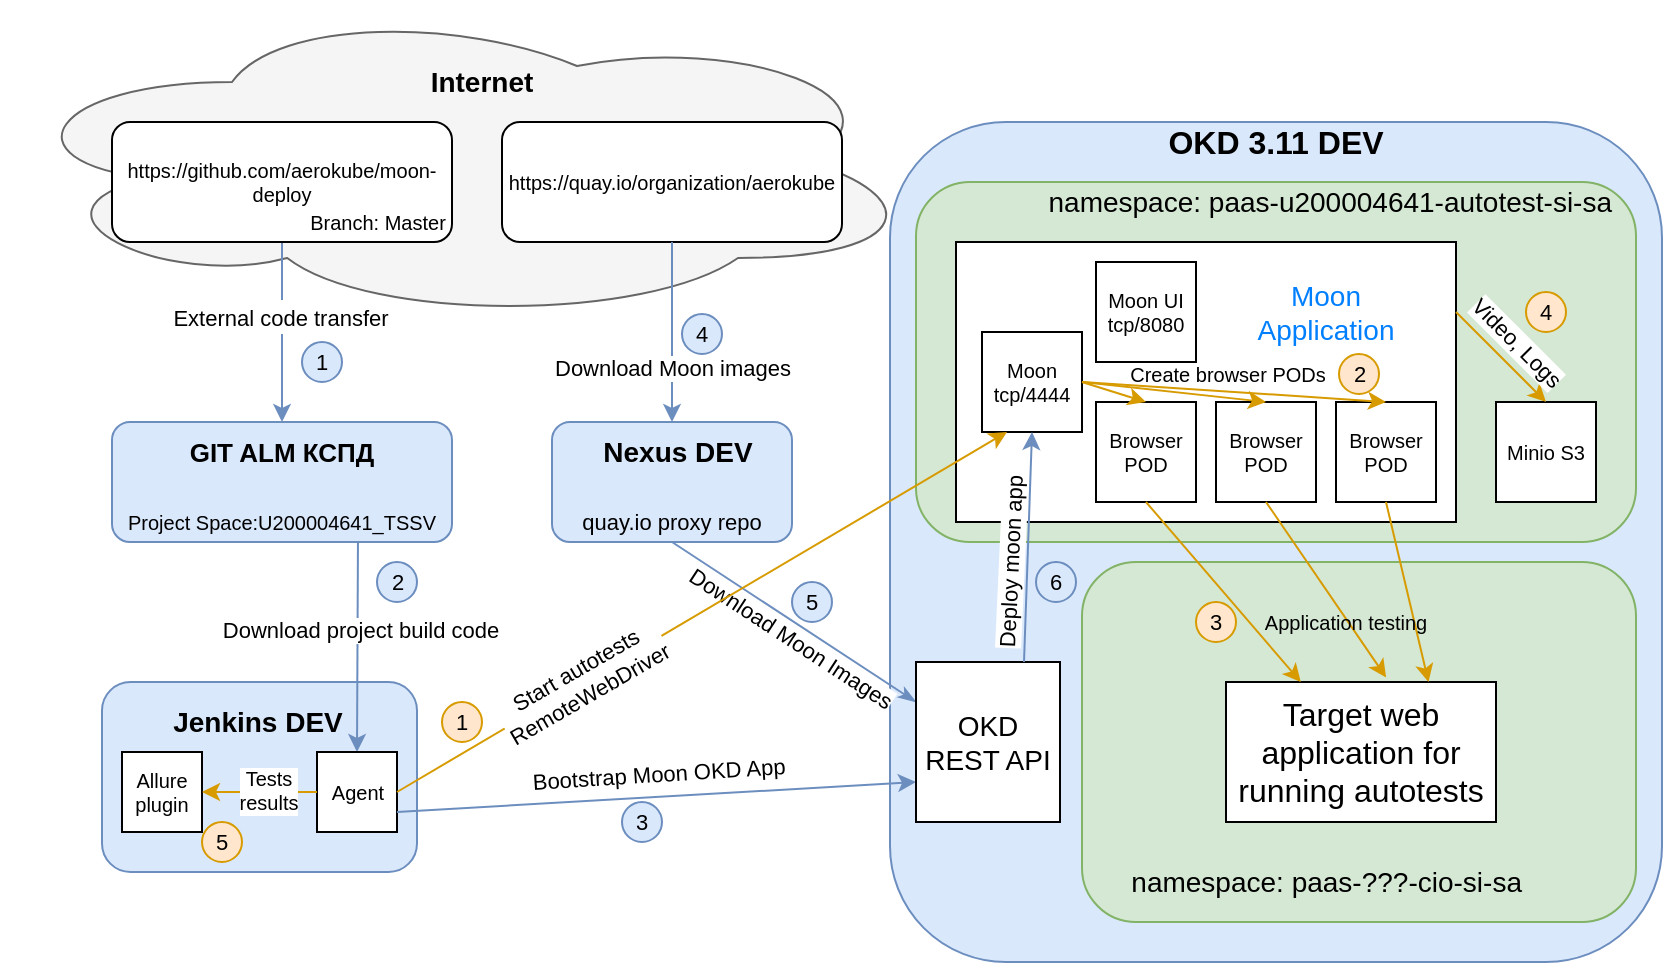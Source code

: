 <mxfile version="14.0.0" type="github">
  <diagram id="wo7btLA05rxmbroQB5kS" name="Page-1">
    <mxGraphModel dx="2013" dy="1964" grid="1" gridSize="10" guides="1" tooltips="1" connect="1" arrows="1" fold="1" page="1" pageScale="1" pageWidth="827" pageHeight="1169" math="0" shadow="0">
      <root>
        <mxCell id="0" />
        <mxCell id="1" parent="0" />
        <mxCell id="NS6Ue5GuABFmyDyCc9gB-55" value="" style="ellipse;shape=cloud;whiteSpace=wrap;html=1;fontSize=11;fontColor=#333333;align=center;fillColor=#f5f5f5;strokeColor=#666666;" parent="1" vertex="1">
          <mxGeometry x="-20" y="-10" width="460" height="160" as="geometry" />
        </mxCell>
        <mxCell id="NS6Ue5GuABFmyDyCc9gB-18" value="" style="rounded=1;whiteSpace=wrap;html=1;fontSize=14;fillColor=#dae8fc;strokeColor=#6c8ebf;" parent="1" vertex="1">
          <mxGeometry x="424" y="50" width="386" height="420" as="geometry" />
        </mxCell>
        <mxCell id="NS6Ue5GuABFmyDyCc9gB-2" value="" style="rounded=1;whiteSpace=wrap;html=1;fontStyle=1;fontSize=13;fillColor=#dae8fc;strokeColor=#6c8ebf;" parent="1" vertex="1">
          <mxGeometry x="35" y="200" width="170" height="60" as="geometry" />
        </mxCell>
        <mxCell id="NS6Ue5GuABFmyDyCc9gB-3" value="" style="rounded=1;whiteSpace=wrap;html=1;fillColor=#dae8fc;strokeColor=#6c8ebf;" parent="1" vertex="1">
          <mxGeometry x="30" y="330" width="157.5" height="95" as="geometry" />
        </mxCell>
        <mxCell id="NS6Ue5GuABFmyDyCc9gB-4" value="" style="rounded=1;whiteSpace=wrap;html=1;fillColor=#d5e8d4;strokeColor=#82b366;" parent="1" vertex="1">
          <mxGeometry x="437" y="80" width="360" height="180" as="geometry" />
        </mxCell>
        <mxCell id="NS6Ue5GuABFmyDyCc9gB-5" value="" style="rounded=1;whiteSpace=wrap;html=1;fillColor=#dae8fc;strokeColor=#6c8ebf;" parent="1" vertex="1">
          <mxGeometry x="255" y="200" width="120" height="60" as="geometry" />
        </mxCell>
        <mxCell id="NS6Ue5GuABFmyDyCc9gB-13" value="&lt;font style=&quot;font-size: 14px;&quot;&gt;namespace:&amp;nbsp;&lt;span style=&quot;font-family: arial, sans-serif; font-size: 14px;&quot;&gt;paas-u200004641-autotest-si-sa&lt;/span&gt;&lt;/font&gt;" style="text;html=1;strokeColor=none;fillColor=none;align=right;verticalAlign=middle;whiteSpace=wrap;rounded=0;fontSize=14;" parent="1" vertex="1">
          <mxGeometry x="497" y="80" width="290" height="20" as="geometry" />
        </mxCell>
        <mxCell id="NS6Ue5GuABFmyDyCc9gB-15" value="" style="rounded=0;whiteSpace=wrap;html=1;fontSize=13;" parent="1" vertex="1">
          <mxGeometry x="457" y="110" width="250" height="140" as="geometry" />
        </mxCell>
        <mxCell id="NS6Ue5GuABFmyDyCc9gB-7" value="Moon UI&lt;br&gt;tcp/8080" style="whiteSpace=wrap;html=1;aspect=fixed;fontSize=10;" parent="1" vertex="1">
          <mxGeometry x="527" y="120" width="50" height="50" as="geometry" />
        </mxCell>
        <mxCell id="NS6Ue5GuABFmyDyCc9gB-8" value="Moon&lt;br&gt;tcp/4444" style="whiteSpace=wrap;html=1;aspect=fixed;fontSize=10;" parent="1" vertex="1">
          <mxGeometry x="470" y="155" width="50" height="50" as="geometry" />
        </mxCell>
        <mxCell id="NS6Ue5GuABFmyDyCc9gB-10" value="Browser POD" style="whiteSpace=wrap;html=1;aspect=fixed;fontSize=10;" parent="1" vertex="1">
          <mxGeometry x="527" y="190" width="50" height="50" as="geometry" />
        </mxCell>
        <mxCell id="NS6Ue5GuABFmyDyCc9gB-11" value="Browser POD" style="whiteSpace=wrap;html=1;aspect=fixed;fontSize=10;" parent="1" vertex="1">
          <mxGeometry x="587" y="190" width="50" height="50" as="geometry" />
        </mxCell>
        <mxCell id="NS6Ue5GuABFmyDyCc9gB-12" value="Browser POD" style="whiteSpace=wrap;html=1;aspect=fixed;fontSize=10;" parent="1" vertex="1">
          <mxGeometry x="647" y="190" width="50" height="50" as="geometry" />
        </mxCell>
        <mxCell id="NS6Ue5GuABFmyDyCc9gB-16" value="Moon Application" style="text;html=1;strokeColor=none;fillColor=none;align=center;verticalAlign=middle;whiteSpace=wrap;rounded=0;fontSize=14;fontColor=#007FFF;" parent="1" vertex="1">
          <mxGeometry x="607" y="130" width="70" height="30" as="geometry" />
        </mxCell>
        <mxCell id="NS6Ue5GuABFmyDyCc9gB-17" value="Minio S3" style="whiteSpace=wrap;html=1;aspect=fixed;fontSize=10;" parent="1" vertex="1">
          <mxGeometry x="727" y="190" width="50" height="50" as="geometry" />
        </mxCell>
        <mxCell id="NS6Ue5GuABFmyDyCc9gB-19" value="&lt;span style=&quot;color: rgb(0, 0, 0); font-size: 16px;&quot;&gt;OKD 3.11 DEV&lt;/span&gt;" style="text;html=1;strokeColor=none;fillColor=none;align=center;verticalAlign=middle;whiteSpace=wrap;rounded=0;fontSize=16;fontColor=#007FFF;fontStyle=1" parent="1" vertex="1">
          <mxGeometry x="552" y="50" width="130" height="20" as="geometry" />
        </mxCell>
        <mxCell id="NS6Ue5GuABFmyDyCc9gB-20" value="" style="rounded=1;whiteSpace=wrap;html=1;fillColor=#d5e8d4;strokeColor=#82b366;" parent="1" vertex="1">
          <mxGeometry x="520" y="270" width="277" height="180" as="geometry" />
        </mxCell>
        <mxCell id="NS6Ue5GuABFmyDyCc9gB-21" value="&lt;font style=&quot;font-size: 14px;&quot;&gt;namespace:&amp;nbsp;&lt;span style=&quot;font-family: arial, sans-serif; font-size: 14px;&quot;&gt;paas-???-cio-si-sa&lt;/span&gt;&lt;/font&gt;" style="text;html=1;strokeColor=none;fillColor=none;align=right;verticalAlign=middle;whiteSpace=wrap;rounded=0;fontSize=14;" parent="1" vertex="1">
          <mxGeometry x="532" y="420" width="210" height="20" as="geometry" />
        </mxCell>
        <mxCell id="NS6Ue5GuABFmyDyCc9gB-22" value="Target web application for running autotests" style="rounded=0;whiteSpace=wrap;html=1;fontSize=16;" parent="1" vertex="1">
          <mxGeometry x="592" y="330" width="135" height="70" as="geometry" />
        </mxCell>
        <mxCell id="NS6Ue5GuABFmyDyCc9gB-24" value="" style="endArrow=classic;html=1;fontSize=16;fontColor=#000000;exitX=0.5;exitY=1;exitDx=0;exitDy=0;fillColor=#ffe6cc;strokeColor=#d79b00;" parent="1" source="NS6Ue5GuABFmyDyCc9gB-10" target="NS6Ue5GuABFmyDyCc9gB-22" edge="1">
          <mxGeometry width="50" height="50" relative="1" as="geometry">
            <mxPoint x="501" y="250" as="sourcePoint" />
            <mxPoint x="590.75" y="340" as="targetPoint" />
          </mxGeometry>
        </mxCell>
        <mxCell id="NS6Ue5GuABFmyDyCc9gB-25" value="" style="endArrow=classic;html=1;fontSize=16;fontColor=#000000;entryX=0.593;entryY=-0.033;entryDx=0;entryDy=0;exitX=0.5;exitY=1;exitDx=0;exitDy=0;entryPerimeter=0;fillColor=#ffe6cc;strokeColor=#d79b00;" parent="1" source="NS6Ue5GuABFmyDyCc9gB-11" target="NS6Ue5GuABFmyDyCc9gB-22" edge="1">
          <mxGeometry width="50" height="50" relative="1" as="geometry">
            <mxPoint x="562" y="250" as="sourcePoint" />
            <mxPoint x="624.5" y="340" as="targetPoint" />
          </mxGeometry>
        </mxCell>
        <mxCell id="NS6Ue5GuABFmyDyCc9gB-26" value="" style="endArrow=classic;html=1;fontSize=16;fontColor=#000000;entryX=0.75;entryY=0;entryDx=0;entryDy=0;exitX=0.5;exitY=1;exitDx=0;exitDy=0;fillColor=#ffe6cc;strokeColor=#d79b00;" parent="1" source="NS6Ue5GuABFmyDyCc9gB-12" target="NS6Ue5GuABFmyDyCc9gB-22" edge="1">
          <mxGeometry width="50" height="50" relative="1" as="geometry">
            <mxPoint x="622" y="250" as="sourcePoint" />
            <mxPoint x="658.25" y="340" as="targetPoint" />
          </mxGeometry>
        </mxCell>
        <mxCell id="NS6Ue5GuABFmyDyCc9gB-27" value="" style="endArrow=classic;html=1;fontSize=16;fontColor=#000000;exitX=1;exitY=0.25;exitDx=0;exitDy=0;entryX=0.5;entryY=0;entryDx=0;entryDy=0;fillColor=#ffe6cc;strokeColor=#d79b00;" parent="1" source="NS6Ue5GuABFmyDyCc9gB-15" target="NS6Ue5GuABFmyDyCc9gB-17" edge="1">
          <mxGeometry width="50" height="50" relative="1" as="geometry">
            <mxPoint x="467" y="130" as="sourcePoint" />
            <mxPoint x="517" y="80" as="targetPoint" />
          </mxGeometry>
        </mxCell>
        <mxCell id="NS6Ue5GuABFmyDyCc9gB-30" value="Video, Logs" style="edgeLabel;html=1;align=center;verticalAlign=middle;resizable=0;points=[];fontSize=11;fontColor=#000000;rotation=45;" parent="NS6Ue5GuABFmyDyCc9gB-27" vertex="1" connectable="0">
          <mxGeometry x="0.133" y="-1" relative="1" as="geometry">
            <mxPoint x="5.25" y="-11.16" as="offset" />
          </mxGeometry>
        </mxCell>
        <mxCell id="NS6Ue5GuABFmyDyCc9gB-33" value="" style="endArrow=classic;html=1;fontSize=14;fontColor=#000000;exitX=0.5;exitY=1;exitDx=0;exitDy=0;entryX=0.5;entryY=0;entryDx=0;entryDy=0;fillColor=#dae8fc;strokeColor=#6c8ebf;" parent="1" source="NS6Ue5GuABFmyDyCc9gB-1" target="NS6Ue5GuABFmyDyCc9gB-2" edge="1">
          <mxGeometry width="50" height="50" relative="1" as="geometry">
            <mxPoint x="325" y="410" as="sourcePoint" />
            <mxPoint x="375" y="360" as="targetPoint" />
          </mxGeometry>
        </mxCell>
        <mxCell id="NS6Ue5GuABFmyDyCc9gB-40" value="&lt;font style=&quot;font-size: 11px&quot;&gt;External code transfer&lt;/font&gt;" style="edgeLabel;html=1;align=center;verticalAlign=middle;resizable=0;points=[];fontSize=14;fontColor=#000000;" parent="NS6Ue5GuABFmyDyCc9gB-33" vertex="1" connectable="0">
          <mxGeometry x="-0.178" y="-1" relative="1" as="geometry">
            <mxPoint as="offset" />
          </mxGeometry>
        </mxCell>
        <mxCell id="NS6Ue5GuABFmyDyCc9gB-35" value="" style="group" parent="1" vertex="1" connectable="0">
          <mxGeometry x="35" y="50" width="176" height="60" as="geometry" />
        </mxCell>
        <mxCell id="NS6Ue5GuABFmyDyCc9gB-1" value="https://github.com/aerokube/moon-deploy" style="rounded=1;whiteSpace=wrap;html=1;verticalAlign=middle;fontSize=10;" parent="NS6Ue5GuABFmyDyCc9gB-35" vertex="1">
          <mxGeometry width="170" height="60" as="geometry" />
        </mxCell>
        <mxCell id="NS6Ue5GuABFmyDyCc9gB-34" value="Branch: Master" style="text;html=1;strokeColor=none;fillColor=none;align=center;verticalAlign=middle;whiteSpace=wrap;rounded=0;fontSize=10;fontColor=#000000;" parent="NS6Ue5GuABFmyDyCc9gB-35" vertex="1">
          <mxGeometry x="90" y="40" width="86" height="20" as="geometry" />
        </mxCell>
        <mxCell id="NS6Ue5GuABFmyDyCc9gB-38" value="Allure&lt;br&gt;plugin" style="whiteSpace=wrap;html=1;aspect=fixed;fontSize=10;fontColor=#000000;align=center;" parent="1" vertex="1">
          <mxGeometry x="40" y="365" width="40" height="40" as="geometry" />
        </mxCell>
        <mxCell id="NS6Ue5GuABFmyDyCc9gB-39" value="Jenkins DEV" style="text;html=1;strokeColor=none;fillColor=none;align=center;verticalAlign=middle;whiteSpace=wrap;rounded=0;fontSize=14;fontColor=#000000;fontStyle=1" parent="1" vertex="1">
          <mxGeometry x="62.5" y="340" width="90" height="20" as="geometry" />
        </mxCell>
        <mxCell id="NS6Ue5GuABFmyDyCc9gB-41" value="&lt;font style=&quot;font-size: 10px;&quot;&gt;Project Space:U200004641_TSSV&lt;/font&gt;" style="text;html=1;strokeColor=none;fillColor=none;align=center;verticalAlign=middle;whiteSpace=wrap;rounded=0;fontSize=10;fontColor=#000000;" parent="1" vertex="1">
          <mxGeometry x="30" y="240" width="180" height="20" as="geometry" />
        </mxCell>
        <mxCell id="NS6Ue5GuABFmyDyCc9gB-42" value="&lt;span style=&quot;color: rgb(0, 0, 0); font-family: helvetica; font-size: 13px; font-style: normal; font-weight: bold; letter-spacing: normal; text-align: center; text-indent: 0px; text-transform: none; word-spacing: 0px; text-decoration: none; display: inline; float: none;&quot;&gt;GIT ALM КСПД&lt;/span&gt;" style="text;html=1;strokeColor=none;fillColor=none;align=center;verticalAlign=middle;whiteSpace=wrap;rounded=0;fontSize=13;fontColor=#000000;labelBackgroundColor=none;" parent="1" vertex="1">
          <mxGeometry x="70" y="205" width="100" height="20" as="geometry" />
        </mxCell>
        <mxCell id="NS6Ue5GuABFmyDyCc9gB-43" value="" style="endArrow=classic;html=1;fontSize=13;fontColor=#000000;exitX=0.711;exitY=1;exitDx=0;exitDy=0;entryX=0.5;entryY=0;entryDx=0;entryDy=0;exitPerimeter=0;fillColor=#dae8fc;strokeColor=#6c8ebf;" parent="1" source="NS6Ue5GuABFmyDyCc9gB-41" target="NS6Ue5GuABFmyDyCc9gB-45" edge="1">
          <mxGeometry width="50" height="50" relative="1" as="geometry">
            <mxPoint x="235" y="310" as="sourcePoint" />
            <mxPoint x="285" y="260" as="targetPoint" />
          </mxGeometry>
        </mxCell>
        <mxCell id="NS6Ue5GuABFmyDyCc9gB-46" value="Download project build code" style="edgeLabel;html=1;align=center;verticalAlign=middle;resizable=0;points=[];fontSize=11;fontColor=#000000;" parent="NS6Ue5GuABFmyDyCc9gB-43" vertex="1" connectable="0">
          <mxGeometry x="-0.171" y="1" relative="1" as="geometry">
            <mxPoint as="offset" />
          </mxGeometry>
        </mxCell>
        <mxCell id="NS6Ue5GuABFmyDyCc9gB-45" value="Agent" style="whiteSpace=wrap;html=1;aspect=fixed;fontSize=10;fontColor=#000000;align=center;" parent="1" vertex="1">
          <mxGeometry x="137.5" y="365" width="40" height="40" as="geometry" />
        </mxCell>
        <mxCell id="NS6Ue5GuABFmyDyCc9gB-51" value="" style="group" parent="1" vertex="1" connectable="0">
          <mxGeometry x="230" y="50" width="176" height="60" as="geometry" />
        </mxCell>
        <mxCell id="NS6Ue5GuABFmyDyCc9gB-52" value="https://quay.io/organization/aerokube" style="rounded=1;whiteSpace=wrap;html=1;verticalAlign=middle;fontSize=10;" parent="NS6Ue5GuABFmyDyCc9gB-51" vertex="1">
          <mxGeometry width="170" height="60" as="geometry" />
        </mxCell>
        <mxCell id="NS6Ue5GuABFmyDyCc9gB-54" value="" style="endArrow=classic;html=1;fontSize=11;fontColor=#000000;exitX=0.5;exitY=1;exitDx=0;exitDy=0;entryX=0.5;entryY=0;entryDx=0;entryDy=0;fillColor=#dae8fc;strokeColor=#6c8ebf;" parent="1" source="NS6Ue5GuABFmyDyCc9gB-52" target="NS6Ue5GuABFmyDyCc9gB-5" edge="1">
          <mxGeometry width="50" height="50" relative="1" as="geometry">
            <mxPoint x="360" y="300" as="sourcePoint" />
            <mxPoint x="410" y="250" as="targetPoint" />
          </mxGeometry>
        </mxCell>
        <mxCell id="NS6Ue5GuABFmyDyCc9gB-100" value="Download Moon images" style="edgeLabel;html=1;align=center;verticalAlign=middle;resizable=0;points=[];fontSize=11;fontColor=#000000;" parent="NS6Ue5GuABFmyDyCc9gB-54" vertex="1" connectable="0">
          <mxGeometry x="0.4" relative="1" as="geometry">
            <mxPoint as="offset" />
          </mxGeometry>
        </mxCell>
        <mxCell id="NS6Ue5GuABFmyDyCc9gB-56" value="Internet" style="text;html=1;strokeColor=none;fillColor=none;align=center;verticalAlign=middle;whiteSpace=wrap;rounded=0;fontSize=14;fontColor=#000000;fontStyle=1" parent="1" vertex="1">
          <mxGeometry x="200" y="20" width="40" height="20" as="geometry" />
        </mxCell>
        <mxCell id="NS6Ue5GuABFmyDyCc9gB-61" value="" style="endArrow=classic;html=1;fontSize=14;fontColor=#000000;exitX=1;exitY=0.75;exitDx=0;exitDy=0;entryX=0;entryY=0.75;entryDx=0;entryDy=0;fillColor=#dae8fc;strokeColor=#6c8ebf;" parent="1" source="NS6Ue5GuABFmyDyCc9gB-45" target="NS6Ue5GuABFmyDyCc9gB-65" edge="1">
          <mxGeometry width="50" height="50" relative="1" as="geometry">
            <mxPoint x="190" y="400" as="sourcePoint" />
            <mxPoint x="400" y="240" as="targetPoint" />
          </mxGeometry>
        </mxCell>
        <mxCell id="NS6Ue5GuABFmyDyCc9gB-62" value="&lt;font style=&quot;font-size: 11px&quot;&gt;Bootstrap Moon OKD App&lt;/font&gt;" style="edgeLabel;html=1;align=center;verticalAlign=middle;resizable=0;points=[];fontSize=14;fontColor=#000000;rotation=-3.6;" parent="NS6Ue5GuABFmyDyCc9gB-61" vertex="1" connectable="0">
          <mxGeometry x="0.324" y="-2" relative="1" as="geometry">
            <mxPoint x="-41.5" y="-11.88" as="offset" />
          </mxGeometry>
        </mxCell>
        <mxCell id="NS6Ue5GuABFmyDyCc9gB-63" value="" style="endArrow=none;html=1;fontSize=14;fontColor=#000000;exitX=0;exitY=0.25;exitDx=0;exitDy=0;entryX=0.5;entryY=1;entryDx=0;entryDy=0;startArrow=classicThin;startFill=1;endFill=0;fillColor=#dae8fc;strokeColor=#6c8ebf;" parent="1" source="NS6Ue5GuABFmyDyCc9gB-65" target="NS6Ue5GuABFmyDyCc9gB-5" edge="1">
          <mxGeometry width="50" height="50" relative="1" as="geometry">
            <mxPoint x="350" y="290" as="sourcePoint" />
            <mxPoint x="400" y="240" as="targetPoint" />
          </mxGeometry>
        </mxCell>
        <mxCell id="NS6Ue5GuABFmyDyCc9gB-66" value="Download Moon Images" style="edgeLabel;html=1;align=center;verticalAlign=middle;resizable=0;points=[];fontSize=11;fontColor=#000000;rotation=33.2;" parent="NS6Ue5GuABFmyDyCc9gB-63" vertex="1" connectable="0">
          <mxGeometry x="-0.11" relative="1" as="geometry">
            <mxPoint x="-8.64" y="3.64" as="offset" />
          </mxGeometry>
        </mxCell>
        <mxCell id="NS6Ue5GuABFmyDyCc9gB-65" value="OKD REST API" style="rounded=0;whiteSpace=wrap;html=1;fontSize=14;fontColor=#000000;align=center;" parent="1" vertex="1">
          <mxGeometry x="437" y="320" width="72" height="80" as="geometry" />
        </mxCell>
        <mxCell id="NS6Ue5GuABFmyDyCc9gB-67" value="" style="endArrow=classic;html=1;fontSize=11;fontColor=#000000;exitX=0.75;exitY=0;exitDx=0;exitDy=0;entryX=0.5;entryY=1;entryDx=0;entryDy=0;fillColor=#dae8fc;strokeColor=#6c8ebf;" parent="1" source="NS6Ue5GuABFmyDyCc9gB-65" target="NS6Ue5GuABFmyDyCc9gB-8" edge="1">
          <mxGeometry width="50" height="50" relative="1" as="geometry">
            <mxPoint x="350" y="290" as="sourcePoint" />
            <mxPoint x="500" y="261" as="targetPoint" />
          </mxGeometry>
        </mxCell>
        <mxCell id="NS6Ue5GuABFmyDyCc9gB-70" value="Deploy moon app" style="edgeLabel;html=1;align=center;verticalAlign=middle;resizable=0;points=[];fontSize=11;fontColor=#000000;rotation=-87.4;" parent="NS6Ue5GuABFmyDyCc9gB-67" vertex="1" connectable="0">
          <mxGeometry x="-0.1" y="-1" relative="1" as="geometry">
            <mxPoint x="-9.81" y="1.93" as="offset" />
          </mxGeometry>
        </mxCell>
        <mxCell id="NS6Ue5GuABFmyDyCc9gB-71" value="" style="endArrow=classic;html=1;fontSize=11;fontColor=#000000;exitX=1;exitY=0.5;exitDx=0;exitDy=0;entryX=0.25;entryY=1;entryDx=0;entryDy=0;fillColor=#ffe6cc;strokeColor=#d79b00;" parent="1" source="NS6Ue5GuABFmyDyCc9gB-45" target="NS6Ue5GuABFmyDyCc9gB-8" edge="1">
          <mxGeometry width="50" height="50" relative="1" as="geometry">
            <mxPoint x="350" y="290" as="sourcePoint" />
            <mxPoint x="400" y="240" as="targetPoint" />
          </mxGeometry>
        </mxCell>
        <mxCell id="NS6Ue5GuABFmyDyCc9gB-72" value="Start autotests&lt;br&gt;RemoteWebDriver" style="edgeLabel;html=1;align=center;verticalAlign=middle;resizable=0;points=[];fontSize=11;fontColor=#000000;rotation=-30;" parent="NS6Ue5GuABFmyDyCc9gB-71" vertex="1" connectable="0">
          <mxGeometry x="-0.272" y="-3" relative="1" as="geometry">
            <mxPoint x="-20.12" y="7.98" as="offset" />
          </mxGeometry>
        </mxCell>
        <mxCell id="NS6Ue5GuABFmyDyCc9gB-73" value="" style="endArrow=classic;html=1;fontSize=11;fontColor=#000000;exitX=1;exitY=0.5;exitDx=0;exitDy=0;entryX=0.5;entryY=0;entryDx=0;entryDy=0;fillColor=#ffe6cc;strokeColor=#d79b00;" parent="1" source="NS6Ue5GuABFmyDyCc9gB-8" target="NS6Ue5GuABFmyDyCc9gB-10" edge="1">
          <mxGeometry width="50" height="50" relative="1" as="geometry">
            <mxPoint x="390" y="290" as="sourcePoint" />
            <mxPoint x="440" y="240" as="targetPoint" />
          </mxGeometry>
        </mxCell>
        <mxCell id="NS6Ue5GuABFmyDyCc9gB-74" value="" style="endArrow=classic;html=1;fontSize=11;fontColor=#000000;exitX=1;exitY=0.5;exitDx=0;exitDy=0;entryX=0.5;entryY=0;entryDx=0;entryDy=0;fillColor=#ffe6cc;strokeColor=#d79b00;" parent="1" source="NS6Ue5GuABFmyDyCc9gB-8" target="NS6Ue5GuABFmyDyCc9gB-11" edge="1">
          <mxGeometry width="50" height="50" relative="1" as="geometry">
            <mxPoint x="530" y="190" as="sourcePoint" />
            <mxPoint x="562" y="200" as="targetPoint" />
          </mxGeometry>
        </mxCell>
        <mxCell id="NS6Ue5GuABFmyDyCc9gB-75" value="" style="endArrow=classic;html=1;fontSize=11;fontColor=#000000;entryX=0.5;entryY=0;entryDx=0;entryDy=0;fillColor=#ffe6cc;strokeColor=#d79b00;" parent="1" target="NS6Ue5GuABFmyDyCc9gB-12" edge="1">
          <mxGeometry width="50" height="50" relative="1" as="geometry">
            <mxPoint x="520" y="180" as="sourcePoint" />
            <mxPoint x="622" y="200" as="targetPoint" />
          </mxGeometry>
        </mxCell>
        <mxCell id="NS6Ue5GuABFmyDyCc9gB-76" value="Create browser PODs" style="text;html=1;strokeColor=none;fillColor=none;align=center;verticalAlign=middle;whiteSpace=wrap;rounded=0;fontSize=10;fontColor=#000000;" parent="1" vertex="1">
          <mxGeometry x="538" y="166" width="110" height="20" as="geometry" />
        </mxCell>
        <mxCell id="NS6Ue5GuABFmyDyCc9gB-77" value="Application testing" style="text;html=1;strokeColor=none;fillColor=none;align=center;verticalAlign=middle;whiteSpace=wrap;rounded=0;fontSize=10;fontColor=#000000;" parent="1" vertex="1">
          <mxGeometry x="607" y="290" width="90" height="20" as="geometry" />
        </mxCell>
        <mxCell id="NS6Ue5GuABFmyDyCc9gB-78" value="" style="endArrow=classic;html=1;fontSize=10;fontColor=#000000;exitX=0;exitY=0.5;exitDx=0;exitDy=0;entryX=1;entryY=0.5;entryDx=0;entryDy=0;fillColor=#ffe6cc;strokeColor=#d79b00;" parent="1" source="NS6Ue5GuABFmyDyCc9gB-45" target="NS6Ue5GuABFmyDyCc9gB-38" edge="1">
          <mxGeometry width="50" height="50" relative="1" as="geometry">
            <mxPoint x="390" y="290" as="sourcePoint" />
            <mxPoint x="440" y="240" as="targetPoint" />
          </mxGeometry>
        </mxCell>
        <mxCell id="NS6Ue5GuABFmyDyCc9gB-81" value="Tests&lt;br&gt;results" style="edgeLabel;html=1;align=center;verticalAlign=middle;resizable=0;points=[];fontSize=10;fontColor=#000000;" parent="NS6Ue5GuABFmyDyCc9gB-78" vertex="1" connectable="0">
          <mxGeometry x="-0.113" y="-1" relative="1" as="geometry">
            <mxPoint x="1" as="offset" />
          </mxGeometry>
        </mxCell>
        <mxCell id="NS6Ue5GuABFmyDyCc9gB-82" value="Nexus DEV" style="text;html=1;strokeColor=none;fillColor=none;align=center;verticalAlign=middle;whiteSpace=wrap;rounded=0;labelBackgroundColor=none;fontSize=14;fontColor=#000000;fontStyle=1" parent="1" vertex="1">
          <mxGeometry x="268" y="205" width="100" height="20" as="geometry" />
        </mxCell>
        <mxCell id="NS6Ue5GuABFmyDyCc9gB-83" value="quay.io proxy repo" style="text;html=1;strokeColor=none;fillColor=none;align=center;verticalAlign=middle;whiteSpace=wrap;rounded=0;labelBackgroundColor=none;fontSize=11;fontColor=#000000;" parent="1" vertex="1">
          <mxGeometry x="265" y="240" width="100" height="20" as="geometry" />
        </mxCell>
        <mxCell id="NS6Ue5GuABFmyDyCc9gB-84" value="1" style="ellipse;whiteSpace=wrap;html=1;aspect=fixed;labelBackgroundColor=none;fontSize=11;align=center;fillColor=#dae8fc;strokeColor=#6c8ebf;" parent="1" vertex="1">
          <mxGeometry x="130" y="160" width="20" height="20" as="geometry" />
        </mxCell>
        <mxCell id="NS6Ue5GuABFmyDyCc9gB-85" value="2" style="ellipse;whiteSpace=wrap;html=1;aspect=fixed;labelBackgroundColor=none;fontSize=11;align=center;fillColor=#dae8fc;strokeColor=#6c8ebf;" parent="1" vertex="1">
          <mxGeometry x="167.5" y="270" width="20" height="20" as="geometry" />
        </mxCell>
        <mxCell id="NS6Ue5GuABFmyDyCc9gB-86" value="3" style="ellipse;whiteSpace=wrap;html=1;aspect=fixed;labelBackgroundColor=none;fontSize=11;align=center;fillColor=#dae8fc;strokeColor=#6c8ebf;" parent="1" vertex="1">
          <mxGeometry x="290" y="390" width="20" height="20" as="geometry" />
        </mxCell>
        <mxCell id="NS6Ue5GuABFmyDyCc9gB-87" value="4" style="ellipse;whiteSpace=wrap;html=1;aspect=fixed;labelBackgroundColor=none;fontSize=11;align=center;fillColor=#dae8fc;strokeColor=#6c8ebf;" parent="1" vertex="1">
          <mxGeometry x="320" y="146" width="20" height="20" as="geometry" />
        </mxCell>
        <mxCell id="NS6Ue5GuABFmyDyCc9gB-89" value="5" style="ellipse;whiteSpace=wrap;html=1;aspect=fixed;labelBackgroundColor=none;fontSize=11;align=center;fillColor=#dae8fc;strokeColor=#6c8ebf;" parent="1" vertex="1">
          <mxGeometry x="375" y="280" width="20" height="20" as="geometry" />
        </mxCell>
        <mxCell id="NS6Ue5GuABFmyDyCc9gB-90" value="6" style="ellipse;whiteSpace=wrap;html=1;aspect=fixed;labelBackgroundColor=none;fontSize=11;align=center;fillColor=#dae8fc;strokeColor=#6c8ebf;" parent="1" vertex="1">
          <mxGeometry x="497" y="270" width="20" height="20" as="geometry" />
        </mxCell>
        <mxCell id="NS6Ue5GuABFmyDyCc9gB-93" value="1" style="ellipse;whiteSpace=wrap;html=1;aspect=fixed;labelBackgroundColor=none;fontSize=11;align=center;fillColor=#ffe6cc;strokeColor=#d79b00;" parent="1" vertex="1">
          <mxGeometry x="200" y="340" width="20" height="20" as="geometry" />
        </mxCell>
        <mxCell id="NS6Ue5GuABFmyDyCc9gB-94" value="2" style="ellipse;whiteSpace=wrap;html=1;aspect=fixed;labelBackgroundColor=none;fontSize=11;align=center;fillColor=#ffe6cc;strokeColor=#d79b00;" parent="1" vertex="1">
          <mxGeometry x="648.5" y="166" width="20" height="20" as="geometry" />
        </mxCell>
        <mxCell id="NS6Ue5GuABFmyDyCc9gB-95" value="3" style="ellipse;whiteSpace=wrap;html=1;aspect=fixed;labelBackgroundColor=none;fontSize=11;align=center;fillColor=#ffe6cc;strokeColor=#d79b00;" parent="1" vertex="1">
          <mxGeometry x="577" y="290" width="20" height="20" as="geometry" />
        </mxCell>
        <mxCell id="NS6Ue5GuABFmyDyCc9gB-98" value="4" style="ellipse;whiteSpace=wrap;html=1;aspect=fixed;labelBackgroundColor=none;fontSize=11;align=center;fillColor=#ffe6cc;strokeColor=#d79b00;" parent="1" vertex="1">
          <mxGeometry x="742" y="135" width="20" height="20" as="geometry" />
        </mxCell>
        <mxCell id="NS6Ue5GuABFmyDyCc9gB-99" value="5" style="ellipse;whiteSpace=wrap;html=1;aspect=fixed;labelBackgroundColor=none;fontSize=11;align=center;fillColor=#ffe6cc;strokeColor=#d79b00;" parent="1" vertex="1">
          <mxGeometry x="80" y="400" width="20" height="20" as="geometry" />
        </mxCell>
      </root>
    </mxGraphModel>
  </diagram>
</mxfile>
